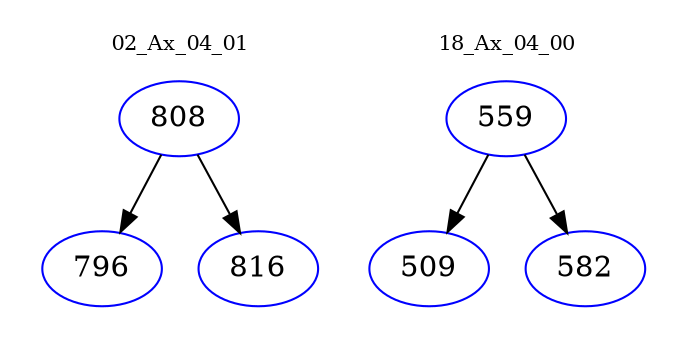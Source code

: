 digraph{
subgraph cluster_0 {
color = white
label = "02_Ax_04_01";
fontsize=10;
T0_808 [label="808", color="blue"]
T0_808 -> T0_796 [color="black"]
T0_796 [label="796", color="blue"]
T0_808 -> T0_816 [color="black"]
T0_816 [label="816", color="blue"]
}
subgraph cluster_1 {
color = white
label = "18_Ax_04_00";
fontsize=10;
T1_559 [label="559", color="blue"]
T1_559 -> T1_509 [color="black"]
T1_509 [label="509", color="blue"]
T1_559 -> T1_582 [color="black"]
T1_582 [label="582", color="blue"]
}
}

